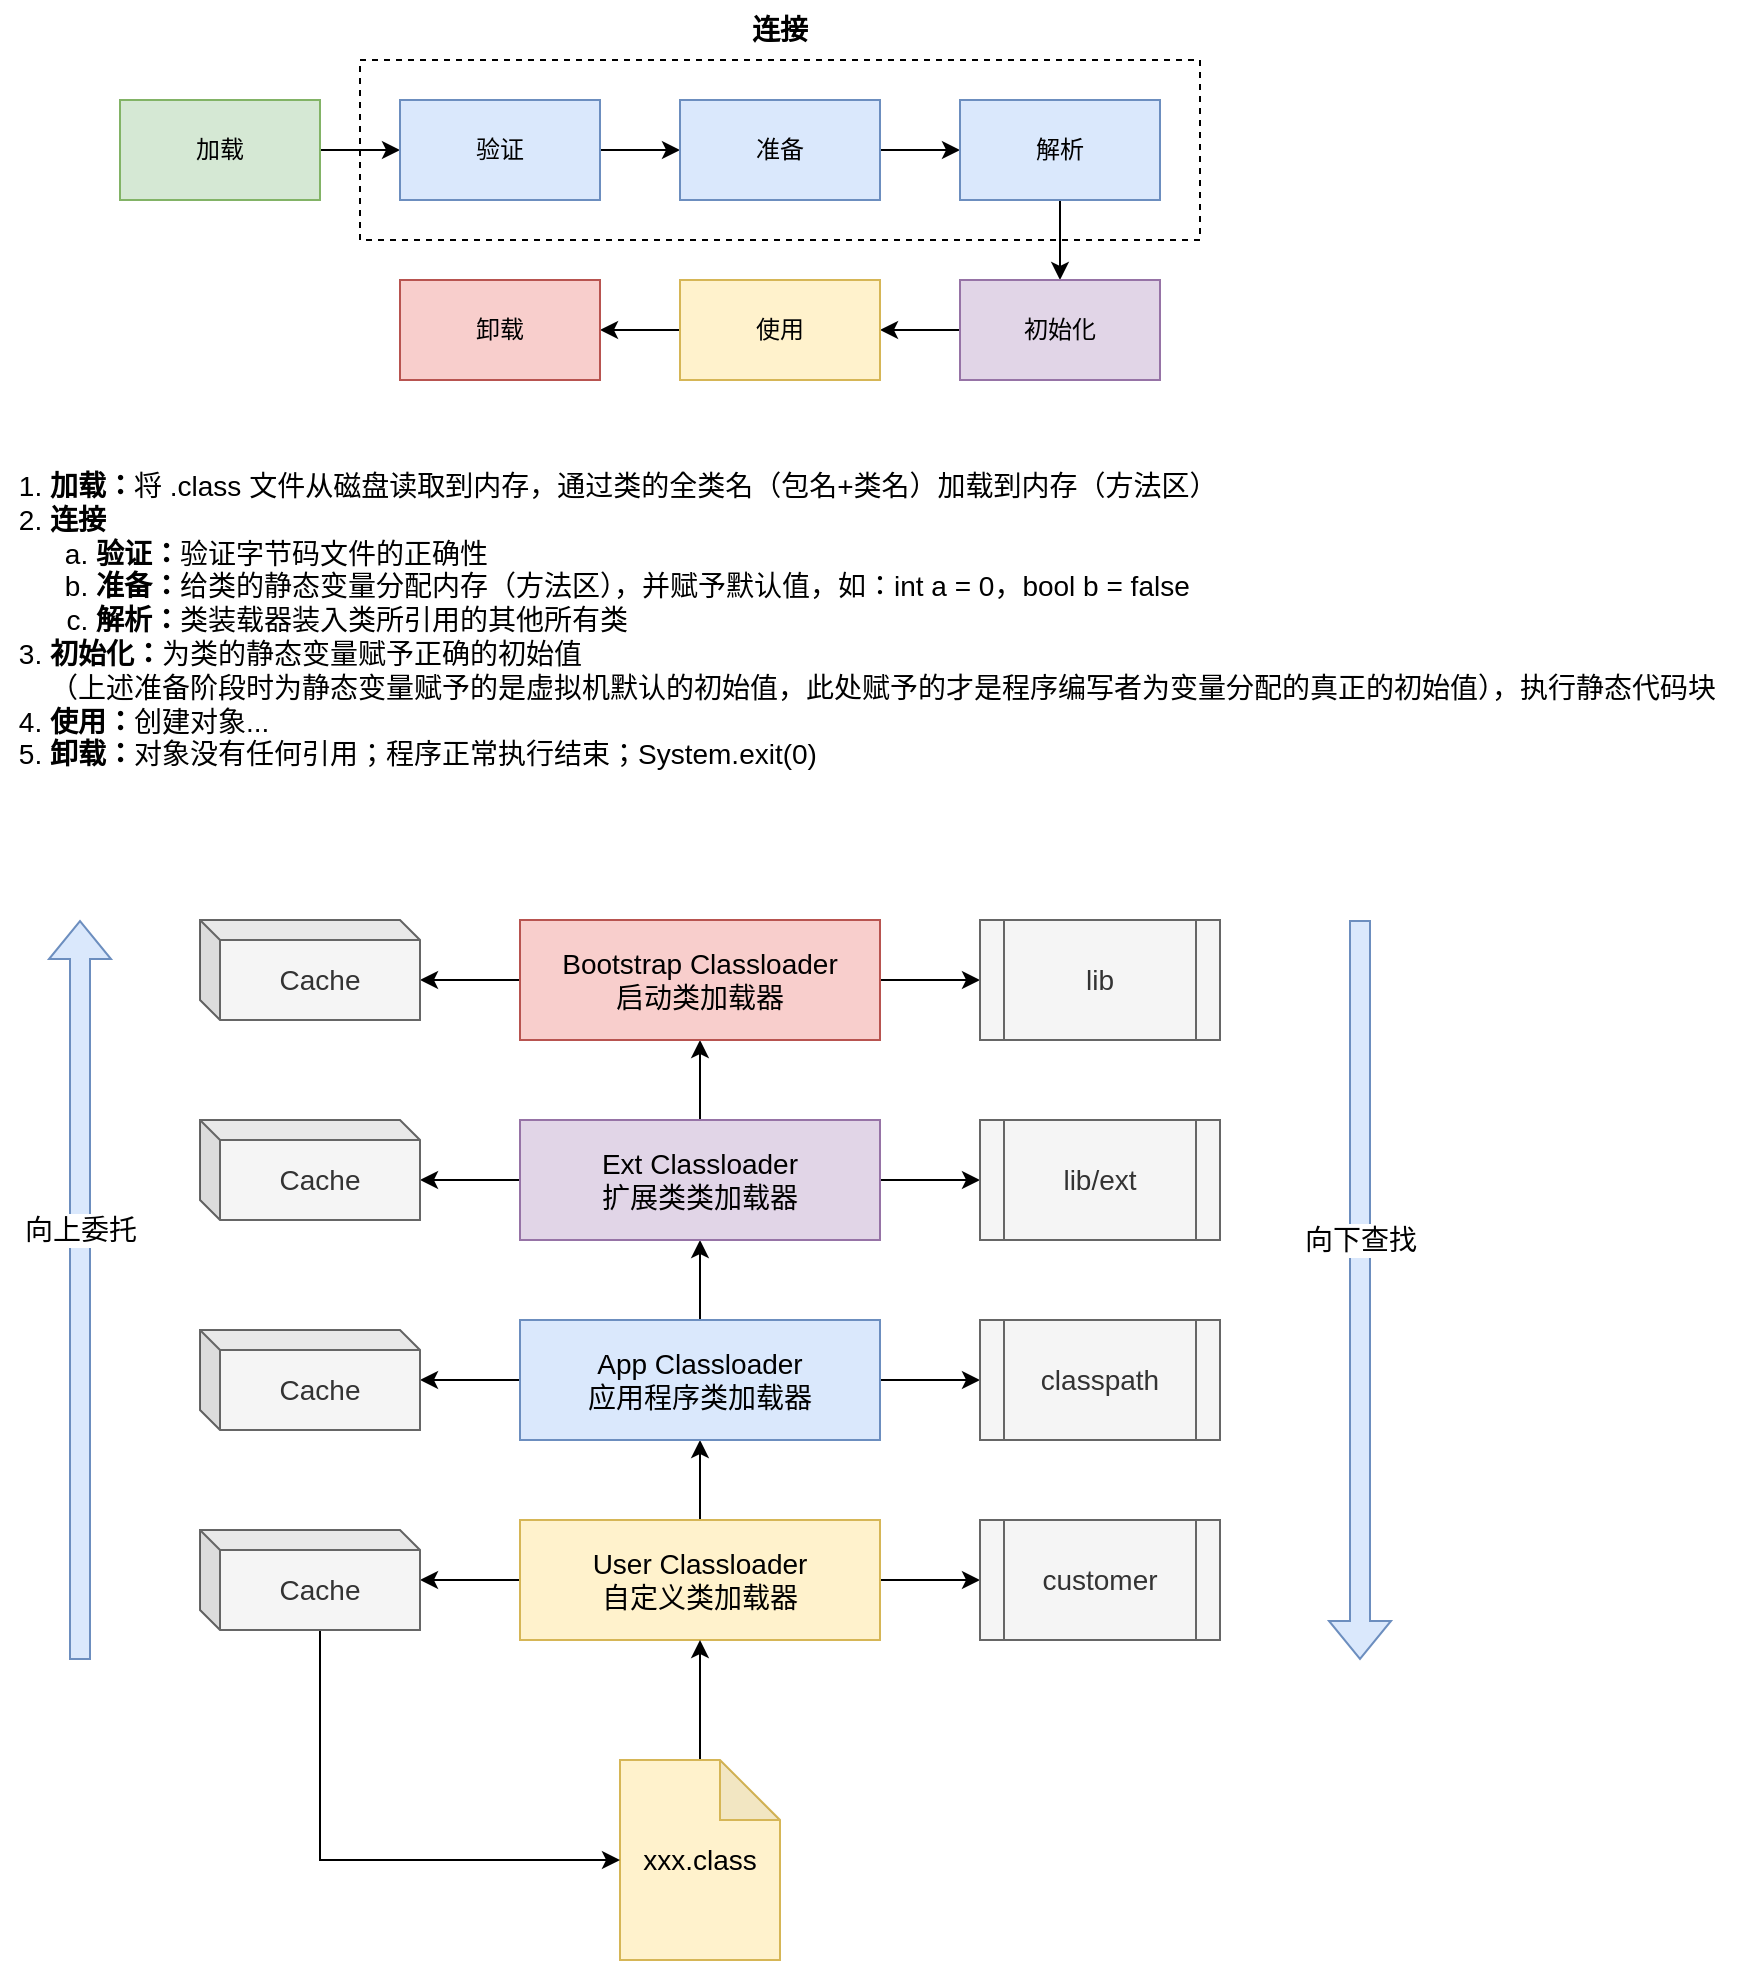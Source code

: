 <mxfile version="16.1.0" type="github">
  <diagram id="zVCf7z2-2lD_RfVQa9jk" name="Page-1">
    <mxGraphModel dx="1038" dy="547" grid="1" gridSize="10" guides="1" tooltips="1" connect="1" arrows="1" fold="1" page="1" pageScale="1" pageWidth="827" pageHeight="1169" math="0" shadow="0">
      <root>
        <mxCell id="0" />
        <mxCell id="1" parent="0" />
        <mxCell id="iPwPXOduqcn6cmdAG-xF-22" value="" style="rounded=0;whiteSpace=wrap;html=1;dashed=1;" vertex="1" parent="1">
          <mxGeometry x="280" y="120" width="420" height="90" as="geometry" />
        </mxCell>
        <mxCell id="iPwPXOduqcn6cmdAG-xF-16" style="edgeStyle=orthogonalEdgeStyle;rounded=0;orthogonalLoop=1;jettySize=auto;html=1;exitX=1;exitY=0.5;exitDx=0;exitDy=0;" edge="1" parent="1" source="iPwPXOduqcn6cmdAG-xF-1" target="iPwPXOduqcn6cmdAG-xF-10">
          <mxGeometry relative="1" as="geometry" />
        </mxCell>
        <mxCell id="iPwPXOduqcn6cmdAG-xF-1" value="加载" style="rounded=0;whiteSpace=wrap;html=1;fillColor=#d5e8d4;strokeColor=#82b366;" vertex="1" parent="1">
          <mxGeometry x="160" y="140" width="100" height="50" as="geometry" />
        </mxCell>
        <mxCell id="iPwPXOduqcn6cmdAG-xF-17" style="edgeStyle=orthogonalEdgeStyle;rounded=0;orthogonalLoop=1;jettySize=auto;html=1;exitX=1;exitY=0.5;exitDx=0;exitDy=0;entryX=0;entryY=0.5;entryDx=0;entryDy=0;" edge="1" parent="1" source="iPwPXOduqcn6cmdAG-xF-10" target="iPwPXOduqcn6cmdAG-xF-11">
          <mxGeometry relative="1" as="geometry" />
        </mxCell>
        <mxCell id="iPwPXOduqcn6cmdAG-xF-10" value="验证" style="rounded=0;whiteSpace=wrap;html=1;fillColor=#dae8fc;strokeColor=#6c8ebf;" vertex="1" parent="1">
          <mxGeometry x="300" y="140" width="100" height="50" as="geometry" />
        </mxCell>
        <mxCell id="iPwPXOduqcn6cmdAG-xF-18" style="edgeStyle=orthogonalEdgeStyle;rounded=0;orthogonalLoop=1;jettySize=auto;html=1;exitX=1;exitY=0.5;exitDx=0;exitDy=0;" edge="1" parent="1" source="iPwPXOduqcn6cmdAG-xF-11" target="iPwPXOduqcn6cmdAG-xF-12">
          <mxGeometry relative="1" as="geometry" />
        </mxCell>
        <mxCell id="iPwPXOduqcn6cmdAG-xF-11" value="准备" style="rounded=0;whiteSpace=wrap;html=1;fillColor=#dae8fc;strokeColor=#6c8ebf;" vertex="1" parent="1">
          <mxGeometry x="440" y="140" width="100" height="50" as="geometry" />
        </mxCell>
        <mxCell id="iPwPXOduqcn6cmdAG-xF-19" style="edgeStyle=orthogonalEdgeStyle;rounded=0;orthogonalLoop=1;jettySize=auto;html=1;exitX=0.5;exitY=1;exitDx=0;exitDy=0;" edge="1" parent="1" source="iPwPXOduqcn6cmdAG-xF-12" target="iPwPXOduqcn6cmdAG-xF-13">
          <mxGeometry relative="1" as="geometry" />
        </mxCell>
        <mxCell id="iPwPXOduqcn6cmdAG-xF-12" value="解析" style="rounded=0;whiteSpace=wrap;html=1;fillColor=#dae8fc;strokeColor=#6c8ebf;" vertex="1" parent="1">
          <mxGeometry x="580" y="140" width="100" height="50" as="geometry" />
        </mxCell>
        <mxCell id="iPwPXOduqcn6cmdAG-xF-20" style="edgeStyle=orthogonalEdgeStyle;rounded=0;orthogonalLoop=1;jettySize=auto;html=1;exitX=0;exitY=0.5;exitDx=0;exitDy=0;" edge="1" parent="1" source="iPwPXOduqcn6cmdAG-xF-13" target="iPwPXOduqcn6cmdAG-xF-14">
          <mxGeometry relative="1" as="geometry" />
        </mxCell>
        <mxCell id="iPwPXOduqcn6cmdAG-xF-13" value="初始化" style="rounded=0;whiteSpace=wrap;html=1;fillColor=#e1d5e7;strokeColor=#9673a6;" vertex="1" parent="1">
          <mxGeometry x="580" y="230" width="100" height="50" as="geometry" />
        </mxCell>
        <mxCell id="iPwPXOduqcn6cmdAG-xF-21" style="edgeStyle=orthogonalEdgeStyle;rounded=0;orthogonalLoop=1;jettySize=auto;html=1;exitX=0;exitY=0.5;exitDx=0;exitDy=0;" edge="1" parent="1" source="iPwPXOduqcn6cmdAG-xF-14" target="iPwPXOduqcn6cmdAG-xF-15">
          <mxGeometry relative="1" as="geometry" />
        </mxCell>
        <mxCell id="iPwPXOduqcn6cmdAG-xF-14" value="使用&lt;span style=&quot;color: rgba(0 , 0 , 0 , 0) ; font-family: monospace ; font-size: 0px&quot;&gt;%3CmxGraphModel%3E%3Croot%3E%3CmxCell%20id%3D%220%22%2F%3E%3CmxCell%20id%3D%221%22%20parent%3D%220%22%2F%3E%3CmxCell%20id%3D%222%22%20value%3D%22%E5%8A%A0%E8%BD%BD%22%20style%3D%22rounded%3D0%3BwhiteSpace%3Dwrap%3Bhtml%3D1%3B%22%20vertex%3D%221%22%20parent%3D%221%22%3E%3CmxGeometry%20x%3D%22100%22%20y%3D%22140%22%20width%3D%22100%22%20height%3D%2250%22%20as%3D%22geometry%22%2F%3E%3C%2FmxCell%3E%3C%2Froot%3E%3C%2FmxGraphModel%3E&lt;/span&gt;" style="rounded=0;whiteSpace=wrap;html=1;fillColor=#fff2cc;strokeColor=#d6b656;" vertex="1" parent="1">
          <mxGeometry x="440" y="230" width="100" height="50" as="geometry" />
        </mxCell>
        <mxCell id="iPwPXOduqcn6cmdAG-xF-15" value="卸载" style="rounded=0;whiteSpace=wrap;html=1;fillColor=#f8cecc;strokeColor=#b85450;" vertex="1" parent="1">
          <mxGeometry x="300" y="230" width="100" height="50" as="geometry" />
        </mxCell>
        <mxCell id="iPwPXOduqcn6cmdAG-xF-23" value="连接" style="text;html=1;strokeColor=none;fillColor=none;align=center;verticalAlign=middle;whiteSpace=wrap;rounded=0;dashed=1;fontStyle=1;fontSize=14;" vertex="1" parent="1">
          <mxGeometry x="460" y="90" width="60" height="30" as="geometry" />
        </mxCell>
        <mxCell id="iPwPXOduqcn6cmdAG-xF-24" value="&lt;div class=&quot;lake-content&quot;&gt;&lt;ol class=&quot;ne-ol&quot; style=&quot;margin: 0 ; padding-left: 23px&quot;&gt;&lt;li id=&quot;e01dd4caaf4bbcb19580e761bf207161_li_0&quot;&gt;&lt;strong&gt;加载：&lt;/strong&gt;&lt;span class=&quot;ne-text&quot;&gt;将 .class 文件从磁盘读取到内存，通过类的全类名（包名+类名）加载到内存（方法区）&lt;/span&gt;&lt;/li&gt;&lt;li id=&quot;1376f3cae4efca749c3eb792e5f71e69_li_1&quot;&gt;&lt;strong&gt;连接&lt;/strong&gt;&lt;/li&gt;&lt;/ol&gt;&lt;ol class=&quot;ne-list-wrap&quot; style=&quot;margin: 0 ; padding-left: 23px ; list-style: none&quot;&gt;&lt;ol class=&quot;ne-ol&quot; style=&quot;margin: 0 ; padding-left: 23px ; list-style: lower-alpha&quot;&gt;&lt;li id=&quot;c0ce566b4e61ea8c8279e6e2c2a037f5_li_2&quot;&gt;&lt;strong&gt;验证：&lt;/strong&gt;&lt;span class=&quot;ne-text&quot;&gt;验证字节码文件的正确性&lt;/span&gt;&lt;/li&gt;&lt;li id=&quot;27653aad46146d265d1297ba561fbb0e_li_3&quot;&gt;&lt;strong&gt;准备：&lt;/strong&gt;&lt;span class=&quot;ne-text&quot;&gt;给类的静态变量分配内存（方法区），并赋予默认值，如：int a = 0，bool b = false&lt;/span&gt;&lt;/li&gt;&lt;/ol&gt;&lt;/ol&gt;&lt;ol class=&quot;ne-list-wrap&quot; style=&quot;margin: 0 ; padding-left: 23px ; list-style: none&quot;&gt;&lt;ol start=&quot;3&quot; class=&quot;ne-ol&quot; style=&quot;margin: 0 ; padding-left: 23px ; list-style: lower-alpha&quot;&gt;&lt;li id=&quot;f4ca2ff20ffba264e961633a22337f1b_li_4&quot;&gt;&lt;strong&gt;解析：&lt;/strong&gt;&lt;span class=&quot;ne-text&quot;&gt;类装载器装入类所引用的其他所有类&lt;/span&gt;&lt;/li&gt;&lt;/ol&gt;&lt;/ol&gt;&lt;ol start=&quot;3&quot; class=&quot;ne-ol&quot; style=&quot;margin: 0 ; padding-left: 23px&quot;&gt;&lt;li id=&quot;cc8603f72250bb791c1f71b9885f6fb0_li_5&quot;&gt;&lt;strong&gt;初始化：&lt;/strong&gt;&lt;span class=&quot;ne-text&quot;&gt;为类的静态变量赋予正确的初始值&lt;br&gt;&lt;/span&gt;（上述准备阶段时为静态变量赋予的是虚拟机默认的初始值，此处赋予的才是程序编写者为变量分配的真正的初始值），执行静态代码块&lt;/li&gt;&lt;li id=&quot;52f4c19d991faaf21ce4c8ce4be0ca44_li_6&quot;&gt;&lt;strong&gt;使用：&lt;/strong&gt;&lt;span class=&quot;ne-text&quot;&gt;创建对象...&lt;/span&gt;&lt;/li&gt;&lt;/ol&gt;&lt;ol start=&quot;5&quot; class=&quot;ne-ol&quot; style=&quot;margin: 0 ; padding-left: 23px&quot;&gt;&lt;li id=&quot;da6a18f044af6619fe6505e78f0f56a7_li_7&quot;&gt;&lt;strong&gt;卸载：&lt;/strong&gt;&lt;span class=&quot;ne-text&quot;&gt;对象没有任何引用；程序正常执行结束；System.exit(0)&lt;/span&gt;&lt;/li&gt;&lt;/ol&gt;&lt;/div&gt;" style="text;html=1;align=left;verticalAlign=middle;resizable=0;points=[];autosize=1;strokeColor=none;fillColor=none;fontSize=14;" vertex="1" parent="1">
          <mxGeometry x="100" y="320" width="880" height="160" as="geometry" />
        </mxCell>
        <mxCell id="iPwPXOduqcn6cmdAG-xF-33" style="edgeStyle=orthogonalEdgeStyle;rounded=0;orthogonalLoop=1;jettySize=auto;html=1;exitX=0.5;exitY=0;exitDx=0;exitDy=0;entryX=0.5;entryY=1;entryDx=0;entryDy=0;fontSize=14;" edge="1" parent="1" source="iPwPXOduqcn6cmdAG-xF-27" target="iPwPXOduqcn6cmdAG-xF-30">
          <mxGeometry relative="1" as="geometry" />
        </mxCell>
        <mxCell id="iPwPXOduqcn6cmdAG-xF-43" style="edgeStyle=orthogonalEdgeStyle;rounded=0;orthogonalLoop=1;jettySize=auto;html=1;exitX=0;exitY=0.5;exitDx=0;exitDy=0;fontSize=14;" edge="1" parent="1" source="iPwPXOduqcn6cmdAG-xF-27" target="iPwPXOduqcn6cmdAG-xF-42">
          <mxGeometry relative="1" as="geometry" />
        </mxCell>
        <mxCell id="iPwPXOduqcn6cmdAG-xF-64" style="edgeStyle=orthogonalEdgeStyle;rounded=0;orthogonalLoop=1;jettySize=auto;html=1;exitX=1;exitY=0.5;exitDx=0;exitDy=0;entryX=0;entryY=0.5;entryDx=0;entryDy=0;fontSize=14;" edge="1" parent="1" source="iPwPXOduqcn6cmdAG-xF-27" target="iPwPXOduqcn6cmdAG-xF-58">
          <mxGeometry relative="1" as="geometry" />
        </mxCell>
        <mxCell id="iPwPXOduqcn6cmdAG-xF-27" value="User Classloader&lt;br&gt;自定义类加载器" style="rounded=0;whiteSpace=wrap;html=1;fontSize=14;fillColor=#fff2cc;strokeColor=#d6b656;" vertex="1" parent="1">
          <mxGeometry x="360" y="850" width="180" height="60" as="geometry" />
        </mxCell>
        <mxCell id="iPwPXOduqcn6cmdAG-xF-34" style="edgeStyle=orthogonalEdgeStyle;rounded=0;orthogonalLoop=1;jettySize=auto;html=1;exitX=0.5;exitY=0;exitDx=0;exitDy=0;entryX=0.5;entryY=1;entryDx=0;entryDy=0;fontSize=14;" edge="1" parent="1" source="iPwPXOduqcn6cmdAG-xF-30" target="iPwPXOduqcn6cmdAG-xF-31">
          <mxGeometry relative="1" as="geometry" />
        </mxCell>
        <mxCell id="iPwPXOduqcn6cmdAG-xF-46" style="edgeStyle=orthogonalEdgeStyle;rounded=0;orthogonalLoop=1;jettySize=auto;html=1;exitX=0;exitY=0.5;exitDx=0;exitDy=0;fontSize=14;" edge="1" parent="1" source="iPwPXOduqcn6cmdAG-xF-30" target="iPwPXOduqcn6cmdAG-xF-45">
          <mxGeometry relative="1" as="geometry" />
        </mxCell>
        <mxCell id="iPwPXOduqcn6cmdAG-xF-57" style="edgeStyle=orthogonalEdgeStyle;rounded=0;orthogonalLoop=1;jettySize=auto;html=1;exitX=1;exitY=0.5;exitDx=0;exitDy=0;entryX=0;entryY=0.5;entryDx=0;entryDy=0;fontSize=14;" edge="1" parent="1" source="iPwPXOduqcn6cmdAG-xF-30" target="iPwPXOduqcn6cmdAG-xF-55">
          <mxGeometry relative="1" as="geometry" />
        </mxCell>
        <mxCell id="iPwPXOduqcn6cmdAG-xF-30" value="App Classloader&lt;br&gt;应用程序类加载器" style="rounded=0;whiteSpace=wrap;html=1;fontSize=14;fillColor=#dae8fc;strokeColor=#6c8ebf;" vertex="1" parent="1">
          <mxGeometry x="360" y="750" width="180" height="60" as="geometry" />
        </mxCell>
        <mxCell id="iPwPXOduqcn6cmdAG-xF-35" style="edgeStyle=orthogonalEdgeStyle;rounded=0;orthogonalLoop=1;jettySize=auto;html=1;exitX=0.5;exitY=0;exitDx=0;exitDy=0;fontSize=14;" edge="1" parent="1" source="iPwPXOduqcn6cmdAG-xF-31" target="iPwPXOduqcn6cmdAG-xF-32">
          <mxGeometry relative="1" as="geometry" />
        </mxCell>
        <mxCell id="iPwPXOduqcn6cmdAG-xF-48" style="edgeStyle=orthogonalEdgeStyle;rounded=0;orthogonalLoop=1;jettySize=auto;html=1;exitX=0;exitY=0.5;exitDx=0;exitDy=0;entryX=0;entryY=0;entryDx=110;entryDy=30;entryPerimeter=0;fontSize=14;" edge="1" parent="1" source="iPwPXOduqcn6cmdAG-xF-31" target="iPwPXOduqcn6cmdAG-xF-47">
          <mxGeometry relative="1" as="geometry" />
        </mxCell>
        <mxCell id="iPwPXOduqcn6cmdAG-xF-56" style="edgeStyle=orthogonalEdgeStyle;rounded=0;orthogonalLoop=1;jettySize=auto;html=1;exitX=1;exitY=0.5;exitDx=0;exitDy=0;entryX=0;entryY=0.5;entryDx=0;entryDy=0;fontSize=14;" edge="1" parent="1" source="iPwPXOduqcn6cmdAG-xF-31" target="iPwPXOduqcn6cmdAG-xF-54">
          <mxGeometry relative="1" as="geometry" />
        </mxCell>
        <mxCell id="iPwPXOduqcn6cmdAG-xF-31" value="Ext Classloader&lt;br&gt;扩展类类加载器" style="rounded=0;whiteSpace=wrap;html=1;fontSize=14;fillColor=#e1d5e7;strokeColor=#9673a6;" vertex="1" parent="1">
          <mxGeometry x="360" y="650" width="180" height="60" as="geometry" />
        </mxCell>
        <mxCell id="iPwPXOduqcn6cmdAG-xF-50" style="edgeStyle=orthogonalEdgeStyle;rounded=0;orthogonalLoop=1;jettySize=auto;html=1;exitX=0;exitY=0.5;exitDx=0;exitDy=0;entryX=0;entryY=0;entryDx=110;entryDy=30;entryPerimeter=0;fontSize=14;" edge="1" parent="1" source="iPwPXOduqcn6cmdAG-xF-32" target="iPwPXOduqcn6cmdAG-xF-49">
          <mxGeometry relative="1" as="geometry" />
        </mxCell>
        <mxCell id="iPwPXOduqcn6cmdAG-xF-53" style="edgeStyle=orthogonalEdgeStyle;rounded=0;orthogonalLoop=1;jettySize=auto;html=1;exitX=1;exitY=0.5;exitDx=0;exitDy=0;entryX=0;entryY=0.5;entryDx=0;entryDy=0;fontSize=14;" edge="1" parent="1" source="iPwPXOduqcn6cmdAG-xF-32" target="iPwPXOduqcn6cmdAG-xF-52">
          <mxGeometry relative="1" as="geometry" />
        </mxCell>
        <mxCell id="iPwPXOduqcn6cmdAG-xF-32" value="Bootstrap Classloader&lt;br&gt;启动类加载器" style="rounded=0;whiteSpace=wrap;html=1;fontSize=14;fillColor=#f8cecc;strokeColor=#b85450;" vertex="1" parent="1">
          <mxGeometry x="360" y="550" width="180" height="60" as="geometry" />
        </mxCell>
        <mxCell id="iPwPXOduqcn6cmdAG-xF-41" style="edgeStyle=orthogonalEdgeStyle;rounded=0;orthogonalLoop=1;jettySize=auto;html=1;exitX=0.5;exitY=0;exitDx=0;exitDy=0;exitPerimeter=0;fontSize=14;" edge="1" parent="1" source="iPwPXOduqcn6cmdAG-xF-40" target="iPwPXOduqcn6cmdAG-xF-27">
          <mxGeometry relative="1" as="geometry" />
        </mxCell>
        <mxCell id="iPwPXOduqcn6cmdAG-xF-40" value="xxx.class" style="shape=note;whiteSpace=wrap;html=1;backgroundOutline=1;darkOpacity=0.05;fontSize=14;fillColor=#fff2cc;strokeColor=#d6b656;" vertex="1" parent="1">
          <mxGeometry x="410" y="970" width="80" height="100" as="geometry" />
        </mxCell>
        <mxCell id="iPwPXOduqcn6cmdAG-xF-63" style="edgeStyle=orthogonalEdgeStyle;rounded=0;orthogonalLoop=1;jettySize=auto;html=1;exitX=0;exitY=0;exitDx=60;exitDy=50;exitPerimeter=0;entryX=0;entryY=0.5;entryDx=0;entryDy=0;entryPerimeter=0;fontSize=14;" edge="1" parent="1" source="iPwPXOduqcn6cmdAG-xF-42" target="iPwPXOduqcn6cmdAG-xF-40">
          <mxGeometry relative="1" as="geometry" />
        </mxCell>
        <mxCell id="iPwPXOduqcn6cmdAG-xF-42" value="Cache" style="shape=cube;whiteSpace=wrap;html=1;boundedLbl=1;backgroundOutline=1;darkOpacity=0.05;darkOpacity2=0.1;fontSize=14;size=10;fillColor=#f5f5f5;fontColor=#333333;strokeColor=#666666;" vertex="1" parent="1">
          <mxGeometry x="200" y="855" width="110" height="50" as="geometry" />
        </mxCell>
        <mxCell id="iPwPXOduqcn6cmdAG-xF-45" value="Cache" style="shape=cube;whiteSpace=wrap;html=1;boundedLbl=1;backgroundOutline=1;darkOpacity=0.05;darkOpacity2=0.1;fontSize=14;size=10;fillColor=#f5f5f5;fontColor=#333333;strokeColor=#666666;" vertex="1" parent="1">
          <mxGeometry x="200" y="755" width="110" height="50" as="geometry" />
        </mxCell>
        <mxCell id="iPwPXOduqcn6cmdAG-xF-47" value="Cache" style="shape=cube;whiteSpace=wrap;html=1;boundedLbl=1;backgroundOutline=1;darkOpacity=0.05;darkOpacity2=0.1;fontSize=14;size=10;fillColor=#f5f5f5;fontColor=#333333;strokeColor=#666666;" vertex="1" parent="1">
          <mxGeometry x="200" y="650" width="110" height="50" as="geometry" />
        </mxCell>
        <mxCell id="iPwPXOduqcn6cmdAG-xF-49" value="Cache" style="shape=cube;whiteSpace=wrap;html=1;boundedLbl=1;backgroundOutline=1;darkOpacity=0.05;darkOpacity2=0.1;fontSize=14;size=10;fillColor=#f5f5f5;fontColor=#333333;strokeColor=#666666;" vertex="1" parent="1">
          <mxGeometry x="200" y="550" width="110" height="50" as="geometry" />
        </mxCell>
        <mxCell id="iPwPXOduqcn6cmdAG-xF-52" value="lib" style="shape=process;whiteSpace=wrap;html=1;backgroundOutline=1;fontSize=14;fillColor=#f5f5f5;fontColor=#333333;strokeColor=#666666;" vertex="1" parent="1">
          <mxGeometry x="590" y="550" width="120" height="60" as="geometry" />
        </mxCell>
        <mxCell id="iPwPXOduqcn6cmdAG-xF-54" value="lib/ext" style="shape=process;whiteSpace=wrap;html=1;backgroundOutline=1;fontSize=14;fillColor=#f5f5f5;fontColor=#333333;strokeColor=#666666;" vertex="1" parent="1">
          <mxGeometry x="590" y="650" width="120" height="60" as="geometry" />
        </mxCell>
        <mxCell id="iPwPXOduqcn6cmdAG-xF-55" value="classpath" style="shape=process;whiteSpace=wrap;html=1;backgroundOutline=1;fontSize=14;fillColor=#f5f5f5;fontColor=#333333;strokeColor=#666666;" vertex="1" parent="1">
          <mxGeometry x="590" y="750" width="120" height="60" as="geometry" />
        </mxCell>
        <mxCell id="iPwPXOduqcn6cmdAG-xF-58" value="customer" style="shape=process;whiteSpace=wrap;html=1;backgroundOutline=1;fontSize=14;fillColor=#f5f5f5;fontColor=#333333;strokeColor=#666666;" vertex="1" parent="1">
          <mxGeometry x="590" y="850" width="120" height="60" as="geometry" />
        </mxCell>
        <mxCell id="iPwPXOduqcn6cmdAG-xF-59" value="" style="shape=flexArrow;endArrow=classic;html=1;rounded=0;fontSize=14;fillColor=#dae8fc;strokeColor=#6c8ebf;" edge="1" parent="1">
          <mxGeometry width="50" height="50" relative="1" as="geometry">
            <mxPoint x="140" y="920" as="sourcePoint" />
            <mxPoint x="140" y="550" as="targetPoint" />
          </mxGeometry>
        </mxCell>
        <mxCell id="iPwPXOduqcn6cmdAG-xF-60" value="向上委托" style="edgeLabel;html=1;align=center;verticalAlign=middle;resizable=0;points=[];fontSize=14;" vertex="1" connectable="0" parent="iPwPXOduqcn6cmdAG-xF-59">
          <mxGeometry x="0.403" y="4" relative="1" as="geometry">
            <mxPoint x="4" y="44" as="offset" />
          </mxGeometry>
        </mxCell>
        <mxCell id="iPwPXOduqcn6cmdAG-xF-61" value="" style="shape=flexArrow;endArrow=classic;html=1;rounded=0;fontSize=14;fillColor=#dae8fc;strokeColor=#6c8ebf;" edge="1" parent="1">
          <mxGeometry width="50" height="50" relative="1" as="geometry">
            <mxPoint x="780" y="550" as="sourcePoint" />
            <mxPoint x="780" y="920" as="targetPoint" />
          </mxGeometry>
        </mxCell>
        <mxCell id="iPwPXOduqcn6cmdAG-xF-62" value="向下查找" style="edgeLabel;html=1;align=center;verticalAlign=middle;resizable=0;points=[];fontSize=14;" vertex="1" connectable="0" parent="iPwPXOduqcn6cmdAG-xF-61">
          <mxGeometry x="0.403" y="4" relative="1" as="geometry">
            <mxPoint x="-4" y="-100" as="offset" />
          </mxGeometry>
        </mxCell>
      </root>
    </mxGraphModel>
  </diagram>
</mxfile>
